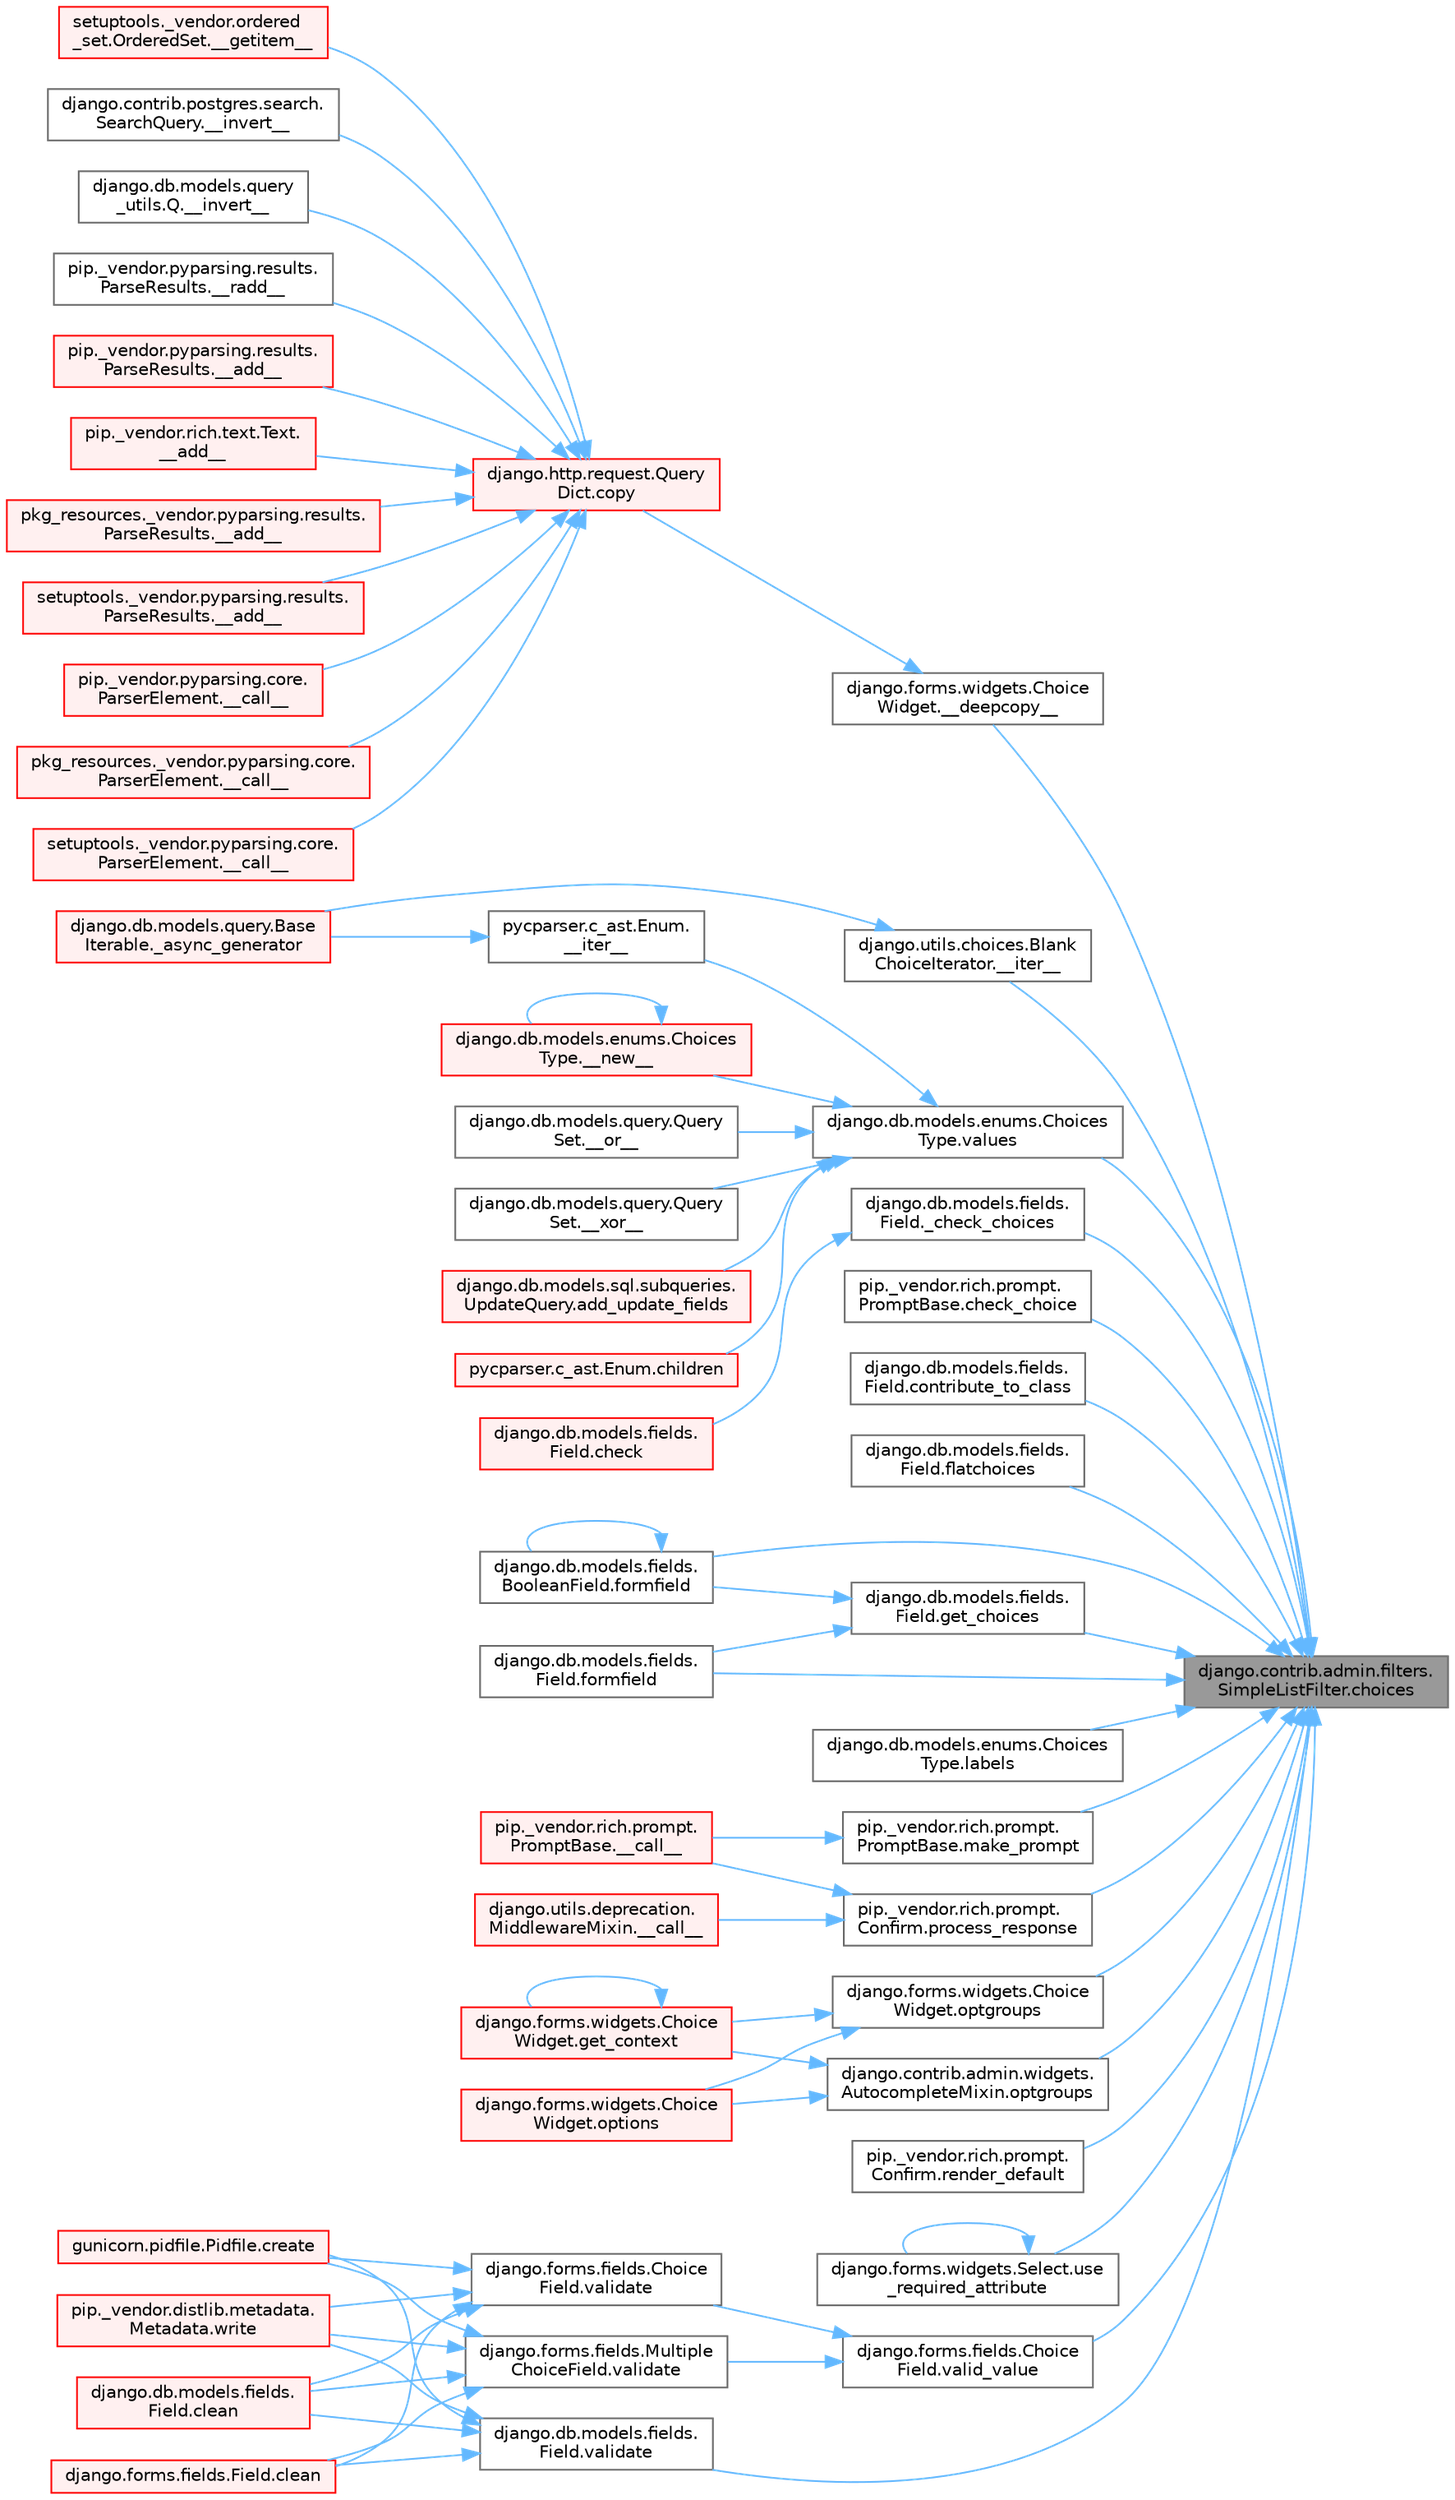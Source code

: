 digraph "django.contrib.admin.filters.SimpleListFilter.choices"
{
 // LATEX_PDF_SIZE
  bgcolor="transparent";
  edge [fontname=Helvetica,fontsize=10,labelfontname=Helvetica,labelfontsize=10];
  node [fontname=Helvetica,fontsize=10,shape=box,height=0.2,width=0.4];
  rankdir="RL";
  Node1 [id="Node000001",label="django.contrib.admin.filters.\lSimpleListFilter.choices",height=0.2,width=0.4,color="gray40", fillcolor="grey60", style="filled", fontcolor="black",tooltip=" "];
  Node1 -> Node2 [id="edge1_Node000001_Node000002",dir="back",color="steelblue1",style="solid",tooltip=" "];
  Node2 [id="Node000002",label="django.forms.widgets.Choice\lWidget.__deepcopy__",height=0.2,width=0.4,color="grey40", fillcolor="white", style="filled",URL="$classdjango_1_1forms_1_1widgets_1_1_choice_widget.html#a3fe004c218f5c484957a8ec94ea791e0",tooltip=" "];
  Node2 -> Node3 [id="edge2_Node000002_Node000003",dir="back",color="steelblue1",style="solid",tooltip=" "];
  Node3 [id="Node000003",label="django.http.request.Query\lDict.copy",height=0.2,width=0.4,color="red", fillcolor="#FFF0F0", style="filled",URL="$classdjango_1_1http_1_1request_1_1_query_dict.html#ada9e4956e62868c5587b9ffde7b358b5",tooltip=" "];
  Node3 -> Node4 [id="edge3_Node000003_Node000004",dir="back",color="steelblue1",style="solid",tooltip=" "];
  Node4 [id="Node000004",label="pip._vendor.pyparsing.results.\lParseResults.__add__",height=0.2,width=0.4,color="red", fillcolor="#FFF0F0", style="filled",URL="$classpip_1_1__vendor_1_1pyparsing_1_1results_1_1_parse_results.html#a3d042ec44a5277aec415d0527b3aa0f2",tooltip=" "];
  Node3 -> Node6 [id="edge4_Node000003_Node000006",dir="back",color="steelblue1",style="solid",tooltip=" "];
  Node6 [id="Node000006",label="pip._vendor.rich.text.Text.\l__add__",height=0.2,width=0.4,color="red", fillcolor="#FFF0F0", style="filled",URL="$classpip_1_1__vendor_1_1rich_1_1text_1_1_text.html#a53ddbcca645bcd523cc7875ede6a2691",tooltip=" "];
  Node3 -> Node7 [id="edge5_Node000003_Node000007",dir="back",color="steelblue1",style="solid",tooltip=" "];
  Node7 [id="Node000007",label="pkg_resources._vendor.pyparsing.results.\lParseResults.__add__",height=0.2,width=0.4,color="red", fillcolor="#FFF0F0", style="filled",URL="$classpkg__resources_1_1__vendor_1_1pyparsing_1_1results_1_1_parse_results.html#aac08c0df1060499bad944971ca3442b9",tooltip=" "];
  Node3 -> Node8 [id="edge6_Node000003_Node000008",dir="back",color="steelblue1",style="solid",tooltip=" "];
  Node8 [id="Node000008",label="setuptools._vendor.pyparsing.results.\lParseResults.__add__",height=0.2,width=0.4,color="red", fillcolor="#FFF0F0", style="filled",URL="$classsetuptools_1_1__vendor_1_1pyparsing_1_1results_1_1_parse_results.html#afddc4e6ba70870fb80a50fb1f12f43e3",tooltip=" "];
  Node3 -> Node9 [id="edge7_Node000003_Node000009",dir="back",color="steelblue1",style="solid",tooltip=" "];
  Node9 [id="Node000009",label="pip._vendor.pyparsing.core.\lParserElement.__call__",height=0.2,width=0.4,color="red", fillcolor="#FFF0F0", style="filled",URL="$classpip_1_1__vendor_1_1pyparsing_1_1core_1_1_parser_element.html#a2f5f22bc974026e007e59ad948002d7d",tooltip=" "];
  Node3 -> Node12 [id="edge8_Node000003_Node000012",dir="back",color="steelblue1",style="solid",tooltip=" "];
  Node12 [id="Node000012",label="pkg_resources._vendor.pyparsing.core.\lParserElement.__call__",height=0.2,width=0.4,color="red", fillcolor="#FFF0F0", style="filled",URL="$classpkg__resources_1_1__vendor_1_1pyparsing_1_1core_1_1_parser_element.html#afcbb17119d97bfa6d626db404fc46c5d",tooltip=" "];
  Node3 -> Node13 [id="edge9_Node000003_Node000013",dir="back",color="steelblue1",style="solid",tooltip=" "];
  Node13 [id="Node000013",label="setuptools._vendor.pyparsing.core.\lParserElement.__call__",height=0.2,width=0.4,color="red", fillcolor="#FFF0F0", style="filled",URL="$classsetuptools_1_1__vendor_1_1pyparsing_1_1core_1_1_parser_element.html#a28d20326a3f54e2777adc97073328291",tooltip=" "];
  Node3 -> Node14 [id="edge10_Node000003_Node000014",dir="back",color="steelblue1",style="solid",tooltip=" "];
  Node14 [id="Node000014",label="setuptools._vendor.ordered\l_set.OrderedSet.__getitem__",height=0.2,width=0.4,color="red", fillcolor="#FFF0F0", style="filled",URL="$classsetuptools_1_1__vendor_1_1ordered__set_1_1_ordered_set.html#aaa8657c0e85788ac2555cc46176b060c",tooltip=" "];
  Node3 -> Node140 [id="edge11_Node000003_Node000140",dir="back",color="steelblue1",style="solid",tooltip=" "];
  Node140 [id="Node000140",label="django.contrib.postgres.search.\lSearchQuery.__invert__",height=0.2,width=0.4,color="grey40", fillcolor="white", style="filled",URL="$classdjango_1_1contrib_1_1postgres_1_1search_1_1_search_query.html#ac6a7b74e22559ee2d0e348855bb3d42f",tooltip=" "];
  Node3 -> Node141 [id="edge12_Node000003_Node000141",dir="back",color="steelblue1",style="solid",tooltip=" "];
  Node141 [id="Node000141",label="django.db.models.query\l_utils.Q.__invert__",height=0.2,width=0.4,color="grey40", fillcolor="white", style="filled",URL="$classdjango_1_1db_1_1models_1_1query__utils_1_1_q.html#aaeda3970880cceb191cb640593f80bdf",tooltip=" "];
  Node3 -> Node142 [id="edge13_Node000003_Node000142",dir="back",color="steelblue1",style="solid",tooltip=" "];
  Node142 [id="Node000142",label="pip._vendor.pyparsing.results.\lParseResults.__radd__",height=0.2,width=0.4,color="grey40", fillcolor="white", style="filled",URL="$classpip_1_1__vendor_1_1pyparsing_1_1results_1_1_parse_results.html#afe7d2f27df6497e29cb2cfcd08d8dd40",tooltip=" "];
  Node1 -> Node2488 [id="edge14_Node000001_Node002488",dir="back",color="steelblue1",style="solid",tooltip=" "];
  Node2488 [id="Node002488",label="django.utils.choices.Blank\lChoiceIterator.__iter__",height=0.2,width=0.4,color="grey40", fillcolor="white", style="filled",URL="$classdjango_1_1utils_1_1choices_1_1_blank_choice_iterator.html#a83883a0851404184ed94b56a38715f8e",tooltip=" "];
  Node2488 -> Node67 [id="edge15_Node002488_Node000067",dir="back",color="steelblue1",style="solid",tooltip=" "];
  Node67 [id="Node000067",label="django.db.models.query.Base\lIterable._async_generator",height=0.2,width=0.4,color="red", fillcolor="#FFF0F0", style="filled",URL="$classdjango_1_1db_1_1models_1_1query_1_1_base_iterable.html#a3ecc2267976bc6628d1fe84d78355144",tooltip=" "];
  Node1 -> Node2489 [id="edge16_Node000001_Node002489",dir="back",color="steelblue1",style="solid",tooltip=" "];
  Node2489 [id="Node002489",label="django.db.models.fields.\lField._check_choices",height=0.2,width=0.4,color="grey40", fillcolor="white", style="filled",URL="$classdjango_1_1db_1_1models_1_1fields_1_1_field.html#acf8bd6b9414101bc7f8649f2e0a56ec4",tooltip=" "];
  Node2489 -> Node1137 [id="edge17_Node002489_Node001137",dir="back",color="steelblue1",style="solid",tooltip=" "];
  Node1137 [id="Node001137",label="django.db.models.fields.\lField.check",height=0.2,width=0.4,color="red", fillcolor="#FFF0F0", style="filled",URL="$classdjango_1_1db_1_1models_1_1fields_1_1_field.html#ad2ebd34e73f0b1ff16ba6b6f155633ac",tooltip=" "];
  Node1 -> Node2490 [id="edge18_Node000001_Node002490",dir="back",color="steelblue1",style="solid",tooltip=" "];
  Node2490 [id="Node002490",label="pip._vendor.rich.prompt.\lPromptBase.check_choice",height=0.2,width=0.4,color="grey40", fillcolor="white", style="filled",URL="$classpip_1_1__vendor_1_1rich_1_1prompt_1_1_prompt_base.html#afb95444d1525fc225a641998b21c5f5d",tooltip=" "];
  Node1 -> Node1694 [id="edge19_Node000001_Node001694",dir="back",color="steelblue1",style="solid",tooltip=" "];
  Node1694 [id="Node001694",label="django.db.models.fields.\lField.contribute_to_class",height=0.2,width=0.4,color="grey40", fillcolor="white", style="filled",URL="$classdjango_1_1db_1_1models_1_1fields_1_1_field.html#a355f0f7a7b574b360c8c02b3aded721e",tooltip=" "];
  Node1 -> Node2491 [id="edge20_Node000001_Node002491",dir="back",color="steelblue1",style="solid",tooltip=" "];
  Node2491 [id="Node002491",label="django.db.models.fields.\lField.flatchoices",height=0.2,width=0.4,color="grey40", fillcolor="white", style="filled",URL="$classdjango_1_1db_1_1models_1_1fields_1_1_field.html#a4745acd179edb419abbb240d25edc08c",tooltip=" "];
  Node1 -> Node2492 [id="edge21_Node000001_Node002492",dir="back",color="steelblue1",style="solid",tooltip=" "];
  Node2492 [id="Node002492",label="django.db.models.fields.\lBooleanField.formfield",height=0.2,width=0.4,color="grey40", fillcolor="white", style="filled",URL="$classdjango_1_1db_1_1models_1_1fields_1_1_boolean_field.html#af37d409be823394375dcf0f083b2eb0b",tooltip=" "];
  Node2492 -> Node2492 [id="edge22_Node002492_Node002492",dir="back",color="steelblue1",style="solid",tooltip=" "];
  Node1 -> Node2493 [id="edge23_Node000001_Node002493",dir="back",color="steelblue1",style="solid",tooltip=" "];
  Node2493 [id="Node002493",label="django.db.models.fields.\lField.formfield",height=0.2,width=0.4,color="grey40", fillcolor="white", style="filled",URL="$classdjango_1_1db_1_1models_1_1fields_1_1_field.html#a1822195647a4e308ad17ccbeab6ea120",tooltip=" "];
  Node1 -> Node2494 [id="edge24_Node000001_Node002494",dir="back",color="steelblue1",style="solid",tooltip=" "];
  Node2494 [id="Node002494",label="django.db.models.fields.\lField.get_choices",height=0.2,width=0.4,color="grey40", fillcolor="white", style="filled",URL="$classdjango_1_1db_1_1models_1_1fields_1_1_field.html#a069330afd09584ac99e33b858b9fddb7",tooltip=" "];
  Node2494 -> Node2492 [id="edge25_Node002494_Node002492",dir="back",color="steelblue1",style="solid",tooltip=" "];
  Node2494 -> Node2493 [id="edge26_Node002494_Node002493",dir="back",color="steelblue1",style="solid",tooltip=" "];
  Node1 -> Node2495 [id="edge27_Node000001_Node002495",dir="back",color="steelblue1",style="solid",tooltip=" "];
  Node2495 [id="Node002495",label="django.db.models.enums.Choices\lType.labels",height=0.2,width=0.4,color="grey40", fillcolor="white", style="filled",URL="$classdjango_1_1db_1_1models_1_1enums_1_1_choices_type.html#a97c4057e06c40c18bb3abdf66a227c5f",tooltip=" "];
  Node1 -> Node2496 [id="edge28_Node000001_Node002496",dir="back",color="steelblue1",style="solid",tooltip=" "];
  Node2496 [id="Node002496",label="pip._vendor.rich.prompt.\lPromptBase.make_prompt",height=0.2,width=0.4,color="grey40", fillcolor="white", style="filled",URL="$classpip_1_1__vendor_1_1rich_1_1prompt_1_1_prompt_base.html#a237cd3a31657844ed707b3751da73760",tooltip=" "];
  Node2496 -> Node2497 [id="edge29_Node002496_Node002497",dir="back",color="steelblue1",style="solid",tooltip=" "];
  Node2497 [id="Node002497",label="pip._vendor.rich.prompt.\lPromptBase.__call__",height=0.2,width=0.4,color="red", fillcolor="#FFF0F0", style="filled",URL="$classpip_1_1__vendor_1_1rich_1_1prompt_1_1_prompt_base.html#ab74f16338003fbd557e0e2fa1b21d50d",tooltip=" "];
  Node1 -> Node2498 [id="edge30_Node000001_Node002498",dir="back",color="steelblue1",style="solid",tooltip=" "];
  Node2498 [id="Node002498",label="django.contrib.admin.widgets.\lAutocompleteMixin.optgroups",height=0.2,width=0.4,color="grey40", fillcolor="white", style="filled",URL="$classdjango_1_1contrib_1_1admin_1_1widgets_1_1_autocomplete_mixin.html#a638ff1cf500030285676b090c8eee8f9",tooltip=" "];
  Node2498 -> Node2499 [id="edge31_Node002498_Node002499",dir="back",color="steelblue1",style="solid",tooltip=" "];
  Node2499 [id="Node002499",label="django.forms.widgets.Choice\lWidget.get_context",height=0.2,width=0.4,color="red", fillcolor="#FFF0F0", style="filled",URL="$classdjango_1_1forms_1_1widgets_1_1_choice_widget.html#a31e20981027ba50f51362ea6f9083ae1",tooltip=" "];
  Node2499 -> Node2499 [id="edge32_Node002499_Node002499",dir="back",color="steelblue1",style="solid",tooltip=" "];
  Node2498 -> Node2500 [id="edge33_Node002498_Node002500",dir="back",color="steelblue1",style="solid",tooltip=" "];
  Node2500 [id="Node002500",label="django.forms.widgets.Choice\lWidget.options",height=0.2,width=0.4,color="red", fillcolor="#FFF0F0", style="filled",URL="$classdjango_1_1forms_1_1widgets_1_1_choice_widget.html#a8575b90386fc2027f38ea00133cef250",tooltip=" "];
  Node1 -> Node2501 [id="edge34_Node000001_Node002501",dir="back",color="steelblue1",style="solid",tooltip=" "];
  Node2501 [id="Node002501",label="django.forms.widgets.Choice\lWidget.optgroups",height=0.2,width=0.4,color="grey40", fillcolor="white", style="filled",URL="$classdjango_1_1forms_1_1widgets_1_1_choice_widget.html#af1d09b0d42de6f6f30d2f9d577cf2fb4",tooltip=" "];
  Node2501 -> Node2499 [id="edge35_Node002501_Node002499",dir="back",color="steelblue1",style="solid",tooltip=" "];
  Node2501 -> Node2500 [id="edge36_Node002501_Node002500",dir="back",color="steelblue1",style="solid",tooltip=" "];
  Node1 -> Node2502 [id="edge37_Node000001_Node002502",dir="back",color="steelblue1",style="solid",tooltip=" "];
  Node2502 [id="Node002502",label="pip._vendor.rich.prompt.\lConfirm.process_response",height=0.2,width=0.4,color="grey40", fillcolor="white", style="filled",URL="$classpip_1_1__vendor_1_1rich_1_1prompt_1_1_confirm.html#ae555128523e3287490f93105d2b87a33",tooltip=" "];
  Node2502 -> Node2503 [id="edge38_Node002502_Node002503",dir="back",color="steelblue1",style="solid",tooltip=" "];
  Node2503 [id="Node002503",label="django.utils.deprecation.\lMiddlewareMixin.__call__",height=0.2,width=0.4,color="red", fillcolor="#FFF0F0", style="filled",URL="$classdjango_1_1utils_1_1deprecation_1_1_middleware_mixin.html#a7d9fe62fd0c073a7c43189eede078db5",tooltip=" "];
  Node2502 -> Node2497 [id="edge39_Node002502_Node002497",dir="back",color="steelblue1",style="solid",tooltip=" "];
  Node1 -> Node2504 [id="edge40_Node000001_Node002504",dir="back",color="steelblue1",style="solid",tooltip=" "];
  Node2504 [id="Node002504",label="pip._vendor.rich.prompt.\lConfirm.render_default",height=0.2,width=0.4,color="grey40", fillcolor="white", style="filled",URL="$classpip_1_1__vendor_1_1rich_1_1prompt_1_1_confirm.html#ae058a3415168be8abd7e035dd0dc7d26",tooltip=" "];
  Node1 -> Node2505 [id="edge41_Node000001_Node002505",dir="back",color="steelblue1",style="solid",tooltip=" "];
  Node2505 [id="Node002505",label="django.forms.widgets.Select.use\l_required_attribute",height=0.2,width=0.4,color="grey40", fillcolor="white", style="filled",URL="$classdjango_1_1forms_1_1widgets_1_1_select.html#afdd84d0e57a74ae77333ce01570a54b2",tooltip=" "];
  Node2505 -> Node2505 [id="edge42_Node002505_Node002505",dir="back",color="steelblue1",style="solid",tooltip=" "];
  Node1 -> Node2506 [id="edge43_Node000001_Node002506",dir="back",color="steelblue1",style="solid",tooltip=" "];
  Node2506 [id="Node002506",label="django.forms.fields.Choice\lField.valid_value",height=0.2,width=0.4,color="grey40", fillcolor="white", style="filled",URL="$classdjango_1_1forms_1_1fields_1_1_choice_field.html#a10db76e16859477580fc5457dc854c94",tooltip=" "];
  Node2506 -> Node2507 [id="edge44_Node002506_Node002507",dir="back",color="steelblue1",style="solid",tooltip=" "];
  Node2507 [id="Node002507",label="django.forms.fields.Choice\lField.validate",height=0.2,width=0.4,color="grey40", fillcolor="white", style="filled",URL="$classdjango_1_1forms_1_1fields_1_1_choice_field.html#ae386cdf0dfd6be4d5e2782d82979d8ec",tooltip=" "];
  Node2507 -> Node627 [id="edge45_Node002507_Node000627",dir="back",color="steelblue1",style="solid",tooltip=" "];
  Node627 [id="Node000627",label="django.db.models.fields.\lField.clean",height=0.2,width=0.4,color="red", fillcolor="#FFF0F0", style="filled",URL="$classdjango_1_1db_1_1models_1_1fields_1_1_field.html#a4882fa20e9148ee8315b937e9cea41bf",tooltip=" "];
  Node2507 -> Node1128 [id="edge46_Node002507_Node001128",dir="back",color="steelblue1",style="solid",tooltip=" "];
  Node1128 [id="Node001128",label="django.forms.fields.Field.clean",height=0.2,width=0.4,color="red", fillcolor="#FFF0F0", style="filled",URL="$classdjango_1_1forms_1_1fields_1_1_field.html#aee75acad433887bd31c6f298ebd77195",tooltip=" "];
  Node2507 -> Node1129 [id="edge47_Node002507_Node001129",dir="back",color="steelblue1",style="solid",tooltip=" "];
  Node1129 [id="Node001129",label="gunicorn.pidfile.Pidfile.create",height=0.2,width=0.4,color="red", fillcolor="#FFF0F0", style="filled",URL="$classgunicorn_1_1pidfile_1_1_pidfile.html#a739ebe5daa90135eb5ab41ed81b0e31d",tooltip=" "];
  Node2507 -> Node652 [id="edge48_Node002507_Node000652",dir="back",color="steelblue1",style="solid",tooltip=" "];
  Node652 [id="Node000652",label="pip._vendor.distlib.metadata.\lMetadata.write",height=0.2,width=0.4,color="red", fillcolor="#FFF0F0", style="filled",URL="$classpip_1_1__vendor_1_1distlib_1_1metadata_1_1_metadata.html#a1a2c54572ca133a21190923864249820",tooltip=" "];
  Node2506 -> Node2508 [id="edge49_Node002506_Node002508",dir="back",color="steelblue1",style="solid",tooltip=" "];
  Node2508 [id="Node002508",label="django.forms.fields.Multiple\lChoiceField.validate",height=0.2,width=0.4,color="grey40", fillcolor="white", style="filled",URL="$classdjango_1_1forms_1_1fields_1_1_multiple_choice_field.html#ae7fffc269f7747b6263f43b18462a97c",tooltip=" "];
  Node2508 -> Node627 [id="edge50_Node002508_Node000627",dir="back",color="steelblue1",style="solid",tooltip=" "];
  Node2508 -> Node1128 [id="edge51_Node002508_Node001128",dir="back",color="steelblue1",style="solid",tooltip=" "];
  Node2508 -> Node1129 [id="edge52_Node002508_Node001129",dir="back",color="steelblue1",style="solid",tooltip=" "];
  Node2508 -> Node652 [id="edge53_Node002508_Node000652",dir="back",color="steelblue1",style="solid",tooltip=" "];
  Node1 -> Node2509 [id="edge54_Node000001_Node002509",dir="back",color="steelblue1",style="solid",tooltip=" "];
  Node2509 [id="Node002509",label="django.db.models.fields.\lField.validate",height=0.2,width=0.4,color="grey40", fillcolor="white", style="filled",URL="$classdjango_1_1db_1_1models_1_1fields_1_1_field.html#ab7b116924eaa32831ac2bb565b7a4566",tooltip=" "];
  Node2509 -> Node627 [id="edge55_Node002509_Node000627",dir="back",color="steelblue1",style="solid",tooltip=" "];
  Node2509 -> Node1128 [id="edge56_Node002509_Node001128",dir="back",color="steelblue1",style="solid",tooltip=" "];
  Node2509 -> Node1129 [id="edge57_Node002509_Node001129",dir="back",color="steelblue1",style="solid",tooltip=" "];
  Node2509 -> Node652 [id="edge58_Node002509_Node000652",dir="back",color="steelblue1",style="solid",tooltip=" "];
  Node1 -> Node2510 [id="edge59_Node000001_Node002510",dir="back",color="steelblue1",style="solid",tooltip=" "];
  Node2510 [id="Node002510",label="django.db.models.enums.Choices\lType.values",height=0.2,width=0.4,color="grey40", fillcolor="white", style="filled",URL="$classdjango_1_1db_1_1models_1_1enums_1_1_choices_type.html#a6a25241e73ee5ff638ef5b424f5cb8e8",tooltip=" "];
  Node2510 -> Node2511 [id="edge60_Node002510_Node002511",dir="back",color="steelblue1",style="solid",tooltip=" "];
  Node2511 [id="Node002511",label="pycparser.c_ast.Enum.\l__iter__",height=0.2,width=0.4,color="grey40", fillcolor="white", style="filled",URL="$classpycparser_1_1c__ast_1_1_enum.html#ac208d6d9ff80e95c0fba7582b9a8c73c",tooltip=" "];
  Node2511 -> Node67 [id="edge61_Node002511_Node000067",dir="back",color="steelblue1",style="solid",tooltip=" "];
  Node2510 -> Node2512 [id="edge62_Node002510_Node002512",dir="back",color="steelblue1",style="solid",tooltip=" "];
  Node2512 [id="Node002512",label="django.db.models.enums.Choices\lType.__new__",height=0.2,width=0.4,color="red", fillcolor="#FFF0F0", style="filled",URL="$classdjango_1_1db_1_1models_1_1enums_1_1_choices_type.html#a973fedbb791aa7249348ddf93ba850d9",tooltip=" "];
  Node2512 -> Node2512 [id="edge63_Node002512_Node002512",dir="back",color="steelblue1",style="solid",tooltip=" "];
  Node2510 -> Node2529 [id="edge64_Node002510_Node002529",dir="back",color="steelblue1",style="solid",tooltip=" "];
  Node2529 [id="Node002529",label="django.db.models.query.Query\lSet.__or__",height=0.2,width=0.4,color="grey40", fillcolor="white", style="filled",URL="$classdjango_1_1db_1_1models_1_1query_1_1_query_set.html#a18f4b3ceae0b656cb63b0d6e1183b9f5",tooltip=" "];
  Node2510 -> Node2530 [id="edge65_Node002510_Node002530",dir="back",color="steelblue1",style="solid",tooltip=" "];
  Node2530 [id="Node002530",label="django.db.models.query.Query\lSet.__xor__",height=0.2,width=0.4,color="grey40", fillcolor="white", style="filled",URL="$classdjango_1_1db_1_1models_1_1query_1_1_query_set.html#a47723ace6e8fca37b47a2e6583a9ad1d",tooltip=" "];
  Node2510 -> Node2531 [id="edge66_Node002510_Node002531",dir="back",color="steelblue1",style="solid",tooltip=" "];
  Node2531 [id="Node002531",label="django.db.models.sql.subqueries.\lUpdateQuery.add_update_fields",height=0.2,width=0.4,color="red", fillcolor="#FFF0F0", style="filled",URL="$classdjango_1_1db_1_1models_1_1sql_1_1subqueries_1_1_update_query.html#a80740a116ccc43f8985298259c5259c1",tooltip=" "];
  Node2510 -> Node2534 [id="edge67_Node002510_Node002534",dir="back",color="steelblue1",style="solid",tooltip=" "];
  Node2534 [id="Node002534",label="pycparser.c_ast.Enum.children",height=0.2,width=0.4,color="red", fillcolor="#FFF0F0", style="filled",URL="$classpycparser_1_1c__ast_1_1_enum.html#a7a63e81ed8ae813ea8db365d05a67649",tooltip=" "];
}
